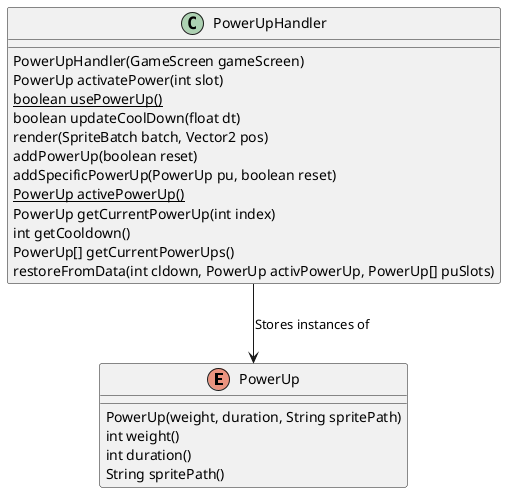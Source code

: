 @startuml
enum PowerUp{
PowerUp(weight, duration, String spritePath)
int weight()
int duration()
String spritePath()
}

class PowerUpHandler{
PowerUpHandler(GameScreen gameScreen)
PowerUp activatePower(int slot)
{static} boolean usePowerUp()
boolean updateCoolDown(float dt)
render(SpriteBatch batch, Vector2 pos)
addPowerUp(boolean reset)
addSpecificPowerUp(PowerUp pu, boolean reset)
{static} PowerUp activePowerUp()
PowerUp getCurrentPowerUp(int index)
int getCooldown()
PowerUp[] getCurrentPowerUps()
restoreFromData(int cldown, PowerUp activPowerUp, PowerUp[] puSlots)
}

PowerUpHandler --> PowerUp : Stores instances of

@enduml